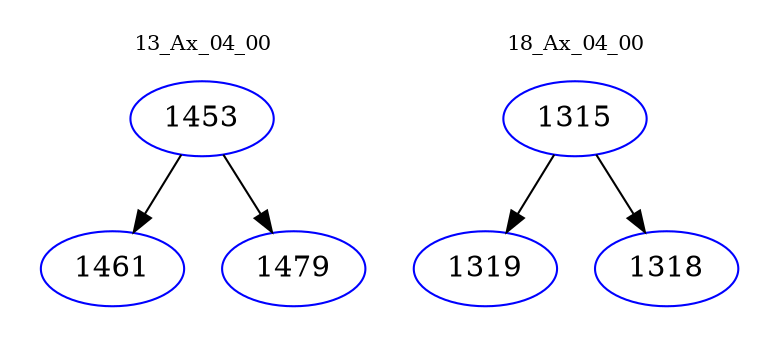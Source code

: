 digraph{
subgraph cluster_0 {
color = white
label = "13_Ax_04_00";
fontsize=10;
T0_1453 [label="1453", color="blue"]
T0_1453 -> T0_1461 [color="black"]
T0_1461 [label="1461", color="blue"]
T0_1453 -> T0_1479 [color="black"]
T0_1479 [label="1479", color="blue"]
}
subgraph cluster_1 {
color = white
label = "18_Ax_04_00";
fontsize=10;
T1_1315 [label="1315", color="blue"]
T1_1315 -> T1_1319 [color="black"]
T1_1319 [label="1319", color="blue"]
T1_1315 -> T1_1318 [color="black"]
T1_1318 [label="1318", color="blue"]
}
}
